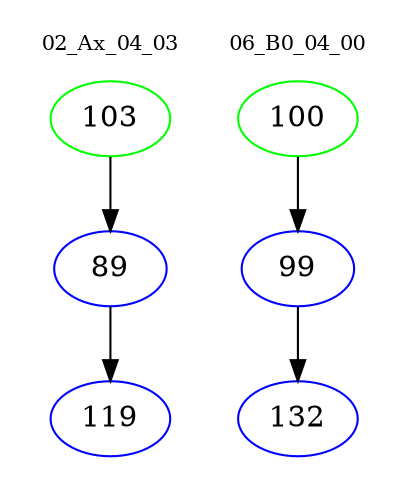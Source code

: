 digraph{
subgraph cluster_0 {
color = white
label = "02_Ax_04_03";
fontsize=10;
T0_103 [label="103", color="green"]
T0_103 -> T0_89 [color="black"]
T0_89 [label="89", color="blue"]
T0_89 -> T0_119 [color="black"]
T0_119 [label="119", color="blue"]
}
subgraph cluster_1 {
color = white
label = "06_B0_04_00";
fontsize=10;
T1_100 [label="100", color="green"]
T1_100 -> T1_99 [color="black"]
T1_99 [label="99", color="blue"]
T1_99 -> T1_132 [color="black"]
T1_132 [label="132", color="blue"]
}
}
